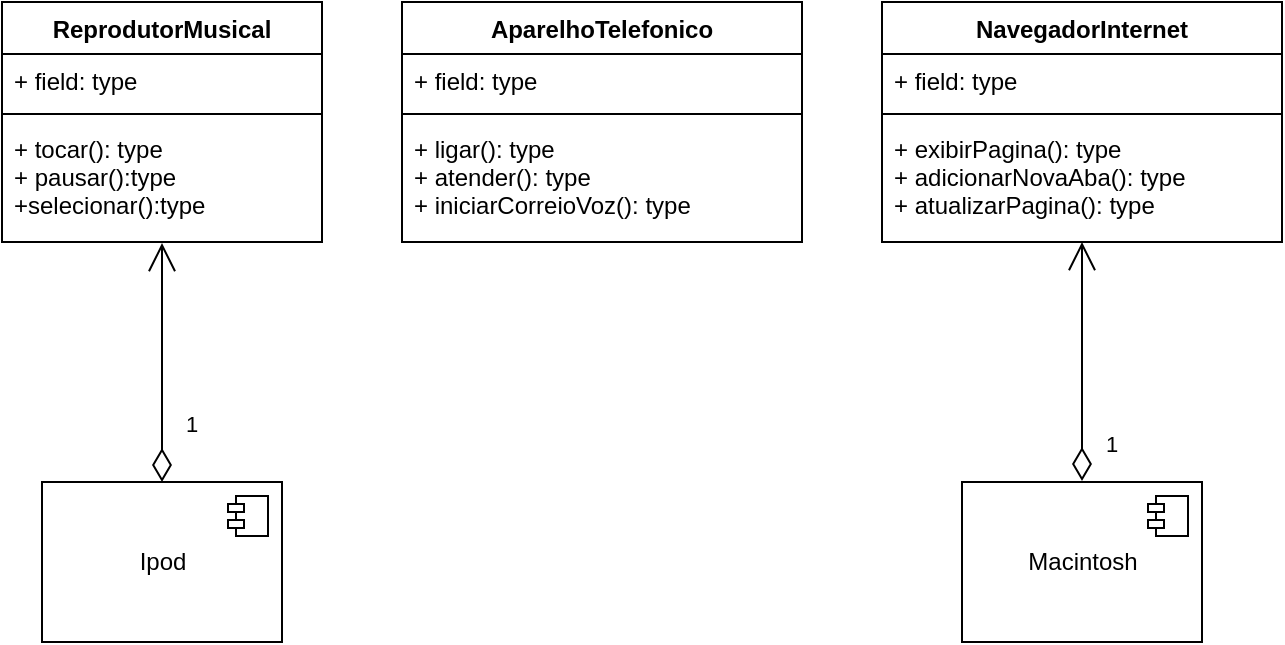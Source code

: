 <mxfile version="20.8.21" type="github">
  <diagram name="Page-1" id="PfA1XvHM_ladCuUfOqcW">
    <mxGraphModel dx="717" dy="382" grid="1" gridSize="10" guides="1" tooltips="1" connect="1" arrows="1" fold="1" page="1" pageScale="1" pageWidth="850" pageHeight="1100" math="0" shadow="0">
      <root>
        <mxCell id="0" />
        <mxCell id="1" parent="0" />
        <mxCell id="xFN5xvUAvniXmUOgOJQ7-1" value="ReprodutorMusical" style="swimlane;fontStyle=1;align=center;verticalAlign=top;childLayout=stackLayout;horizontal=1;startSize=26;horizontalStack=0;resizeParent=1;resizeParentMax=0;resizeLast=0;collapsible=1;marginBottom=0;" vertex="1" parent="1">
          <mxGeometry x="80" y="160" width="160" height="120" as="geometry">
            <mxRectangle x="340" y="350" width="150" height="30" as="alternateBounds" />
          </mxGeometry>
        </mxCell>
        <mxCell id="xFN5xvUAvniXmUOgOJQ7-2" value="+ field: type" style="text;strokeColor=none;fillColor=none;align=left;verticalAlign=top;spacingLeft=4;spacingRight=4;overflow=hidden;rotatable=0;points=[[0,0.5],[1,0.5]];portConstraint=eastwest;" vertex="1" parent="xFN5xvUAvniXmUOgOJQ7-1">
          <mxGeometry y="26" width="160" height="26" as="geometry" />
        </mxCell>
        <mxCell id="xFN5xvUAvniXmUOgOJQ7-3" value="" style="line;strokeWidth=1;fillColor=none;align=left;verticalAlign=middle;spacingTop=-1;spacingLeft=3;spacingRight=3;rotatable=0;labelPosition=right;points=[];portConstraint=eastwest;strokeColor=inherit;" vertex="1" parent="xFN5xvUAvniXmUOgOJQ7-1">
          <mxGeometry y="52" width="160" height="8" as="geometry" />
        </mxCell>
        <mxCell id="xFN5xvUAvniXmUOgOJQ7-4" value="+ tocar(): type&#xa;+ pausar():type&#xa;+selecionar():type" style="text;strokeColor=none;fillColor=none;align=left;verticalAlign=top;spacingLeft=4;spacingRight=4;overflow=hidden;rotatable=0;points=[[0,0.5],[1,0.5]];portConstraint=eastwest;" vertex="1" parent="xFN5xvUAvniXmUOgOJQ7-1">
          <mxGeometry y="60" width="160" height="60" as="geometry" />
        </mxCell>
        <mxCell id="xFN5xvUAvniXmUOgOJQ7-5" value="AparelhoTelefonico" style="swimlane;fontStyle=1;align=center;verticalAlign=top;childLayout=stackLayout;horizontal=1;startSize=26;horizontalStack=0;resizeParent=1;resizeParentMax=0;resizeLast=0;collapsible=1;marginBottom=0;" vertex="1" parent="1">
          <mxGeometry x="280" y="160" width="200" height="120" as="geometry" />
        </mxCell>
        <mxCell id="xFN5xvUAvniXmUOgOJQ7-6" value="+ field: type" style="text;strokeColor=none;fillColor=none;align=left;verticalAlign=top;spacingLeft=4;spacingRight=4;overflow=hidden;rotatable=0;points=[[0,0.5],[1,0.5]];portConstraint=eastwest;" vertex="1" parent="xFN5xvUAvniXmUOgOJQ7-5">
          <mxGeometry y="26" width="200" height="26" as="geometry" />
        </mxCell>
        <mxCell id="xFN5xvUAvniXmUOgOJQ7-7" value="" style="line;strokeWidth=1;fillColor=none;align=left;verticalAlign=middle;spacingTop=-1;spacingLeft=3;spacingRight=3;rotatable=0;labelPosition=right;points=[];portConstraint=eastwest;strokeColor=inherit;" vertex="1" parent="xFN5xvUAvniXmUOgOJQ7-5">
          <mxGeometry y="52" width="200" height="8" as="geometry" />
        </mxCell>
        <mxCell id="xFN5xvUAvniXmUOgOJQ7-8" value="+ ligar(): type&#xa;+ atender(): type&#xa;+ iniciarCorreioVoz(): type" style="text;strokeColor=none;fillColor=none;align=left;verticalAlign=top;spacingLeft=4;spacingRight=4;overflow=hidden;rotatable=0;points=[[0,0.5],[1,0.5]];portConstraint=eastwest;" vertex="1" parent="xFN5xvUAvniXmUOgOJQ7-5">
          <mxGeometry y="60" width="200" height="60" as="geometry" />
        </mxCell>
        <mxCell id="xFN5xvUAvniXmUOgOJQ7-9" value="NavegadorInternet" style="swimlane;fontStyle=1;align=center;verticalAlign=top;childLayout=stackLayout;horizontal=1;startSize=26;horizontalStack=0;resizeParent=1;resizeParentMax=0;resizeLast=0;collapsible=1;marginBottom=0;" vertex="1" parent="1">
          <mxGeometry x="520" y="160" width="200" height="120" as="geometry" />
        </mxCell>
        <mxCell id="xFN5xvUAvniXmUOgOJQ7-10" value="+ field: type" style="text;strokeColor=none;fillColor=none;align=left;verticalAlign=top;spacingLeft=4;spacingRight=4;overflow=hidden;rotatable=0;points=[[0,0.5],[1,0.5]];portConstraint=eastwest;" vertex="1" parent="xFN5xvUAvniXmUOgOJQ7-9">
          <mxGeometry y="26" width="200" height="26" as="geometry" />
        </mxCell>
        <mxCell id="xFN5xvUAvniXmUOgOJQ7-11" value="" style="line;strokeWidth=1;fillColor=none;align=left;verticalAlign=middle;spacingTop=-1;spacingLeft=3;spacingRight=3;rotatable=0;labelPosition=right;points=[];portConstraint=eastwest;strokeColor=inherit;" vertex="1" parent="xFN5xvUAvniXmUOgOJQ7-9">
          <mxGeometry y="52" width="200" height="8" as="geometry" />
        </mxCell>
        <mxCell id="xFN5xvUAvniXmUOgOJQ7-12" value="+ exibirPagina(): type&#xa;+ adicionarNovaAba(): type&#xa;+ atualizarPagina(): type&#xa;" style="text;strokeColor=none;fillColor=none;align=left;verticalAlign=top;spacingLeft=4;spacingRight=4;overflow=hidden;rotatable=0;points=[[0,0.5],[1,0.5]];portConstraint=eastwest;" vertex="1" parent="xFN5xvUAvniXmUOgOJQ7-9">
          <mxGeometry y="60" width="200" height="60" as="geometry" />
        </mxCell>
        <mxCell id="xFN5xvUAvniXmUOgOJQ7-13" value="Macintosh" style="html=1;dropTarget=0;" vertex="1" parent="1">
          <mxGeometry x="560" y="400" width="120" height="80" as="geometry" />
        </mxCell>
        <mxCell id="xFN5xvUAvniXmUOgOJQ7-14" value="" style="shape=module;jettyWidth=8;jettyHeight=4;" vertex="1" parent="xFN5xvUAvniXmUOgOJQ7-13">
          <mxGeometry x="1" width="20" height="20" relative="1" as="geometry">
            <mxPoint x="-27" y="7" as="offset" />
          </mxGeometry>
        </mxCell>
        <mxCell id="xFN5xvUAvniXmUOgOJQ7-15" value="Ipod" style="html=1;dropTarget=0;" vertex="1" parent="1">
          <mxGeometry x="100" y="400" width="120" height="80" as="geometry" />
        </mxCell>
        <mxCell id="xFN5xvUAvniXmUOgOJQ7-16" value="" style="shape=module;jettyWidth=8;jettyHeight=4;" vertex="1" parent="xFN5xvUAvniXmUOgOJQ7-15">
          <mxGeometry x="1" width="20" height="20" relative="1" as="geometry">
            <mxPoint x="-27" y="7" as="offset" />
          </mxGeometry>
        </mxCell>
        <mxCell id="xFN5xvUAvniXmUOgOJQ7-21" value="1" style="endArrow=open;html=1;endSize=12;startArrow=diamondThin;startSize=14;startFill=0;edgeStyle=orthogonalEdgeStyle;align=left;verticalAlign=bottom;rounded=0;exitX=0.5;exitY=0;exitDx=0;exitDy=0;entryX=0.494;entryY=1.008;entryDx=0;entryDy=0;entryPerimeter=0;" edge="1" parent="1" source="xFN5xvUAvniXmUOgOJQ7-15" target="xFN5xvUAvniXmUOgOJQ7-4">
          <mxGeometry x="-0.667" y="-10" relative="1" as="geometry">
            <mxPoint x="270" y="310" as="sourcePoint" />
            <mxPoint x="160" y="290" as="targetPoint" />
            <Array as="points">
              <mxPoint x="160" y="281" />
            </Array>
            <mxPoint as="offset" />
          </mxGeometry>
        </mxCell>
        <mxCell id="xFN5xvUAvniXmUOgOJQ7-25" value="1" style="endArrow=open;html=1;endSize=12;startArrow=diamondThin;startSize=14;startFill=0;edgeStyle=orthogonalEdgeStyle;align=left;verticalAlign=bottom;rounded=0;entryX=0.5;entryY=1;entryDx=0;entryDy=0;entryPerimeter=0;" edge="1" parent="1">
          <mxGeometry x="-0.841" y="-10" relative="1" as="geometry">
            <mxPoint x="620" y="399.5" as="sourcePoint" />
            <mxPoint x="620" y="280" as="targetPoint" />
            <mxPoint as="offset" />
          </mxGeometry>
        </mxCell>
      </root>
    </mxGraphModel>
  </diagram>
</mxfile>
